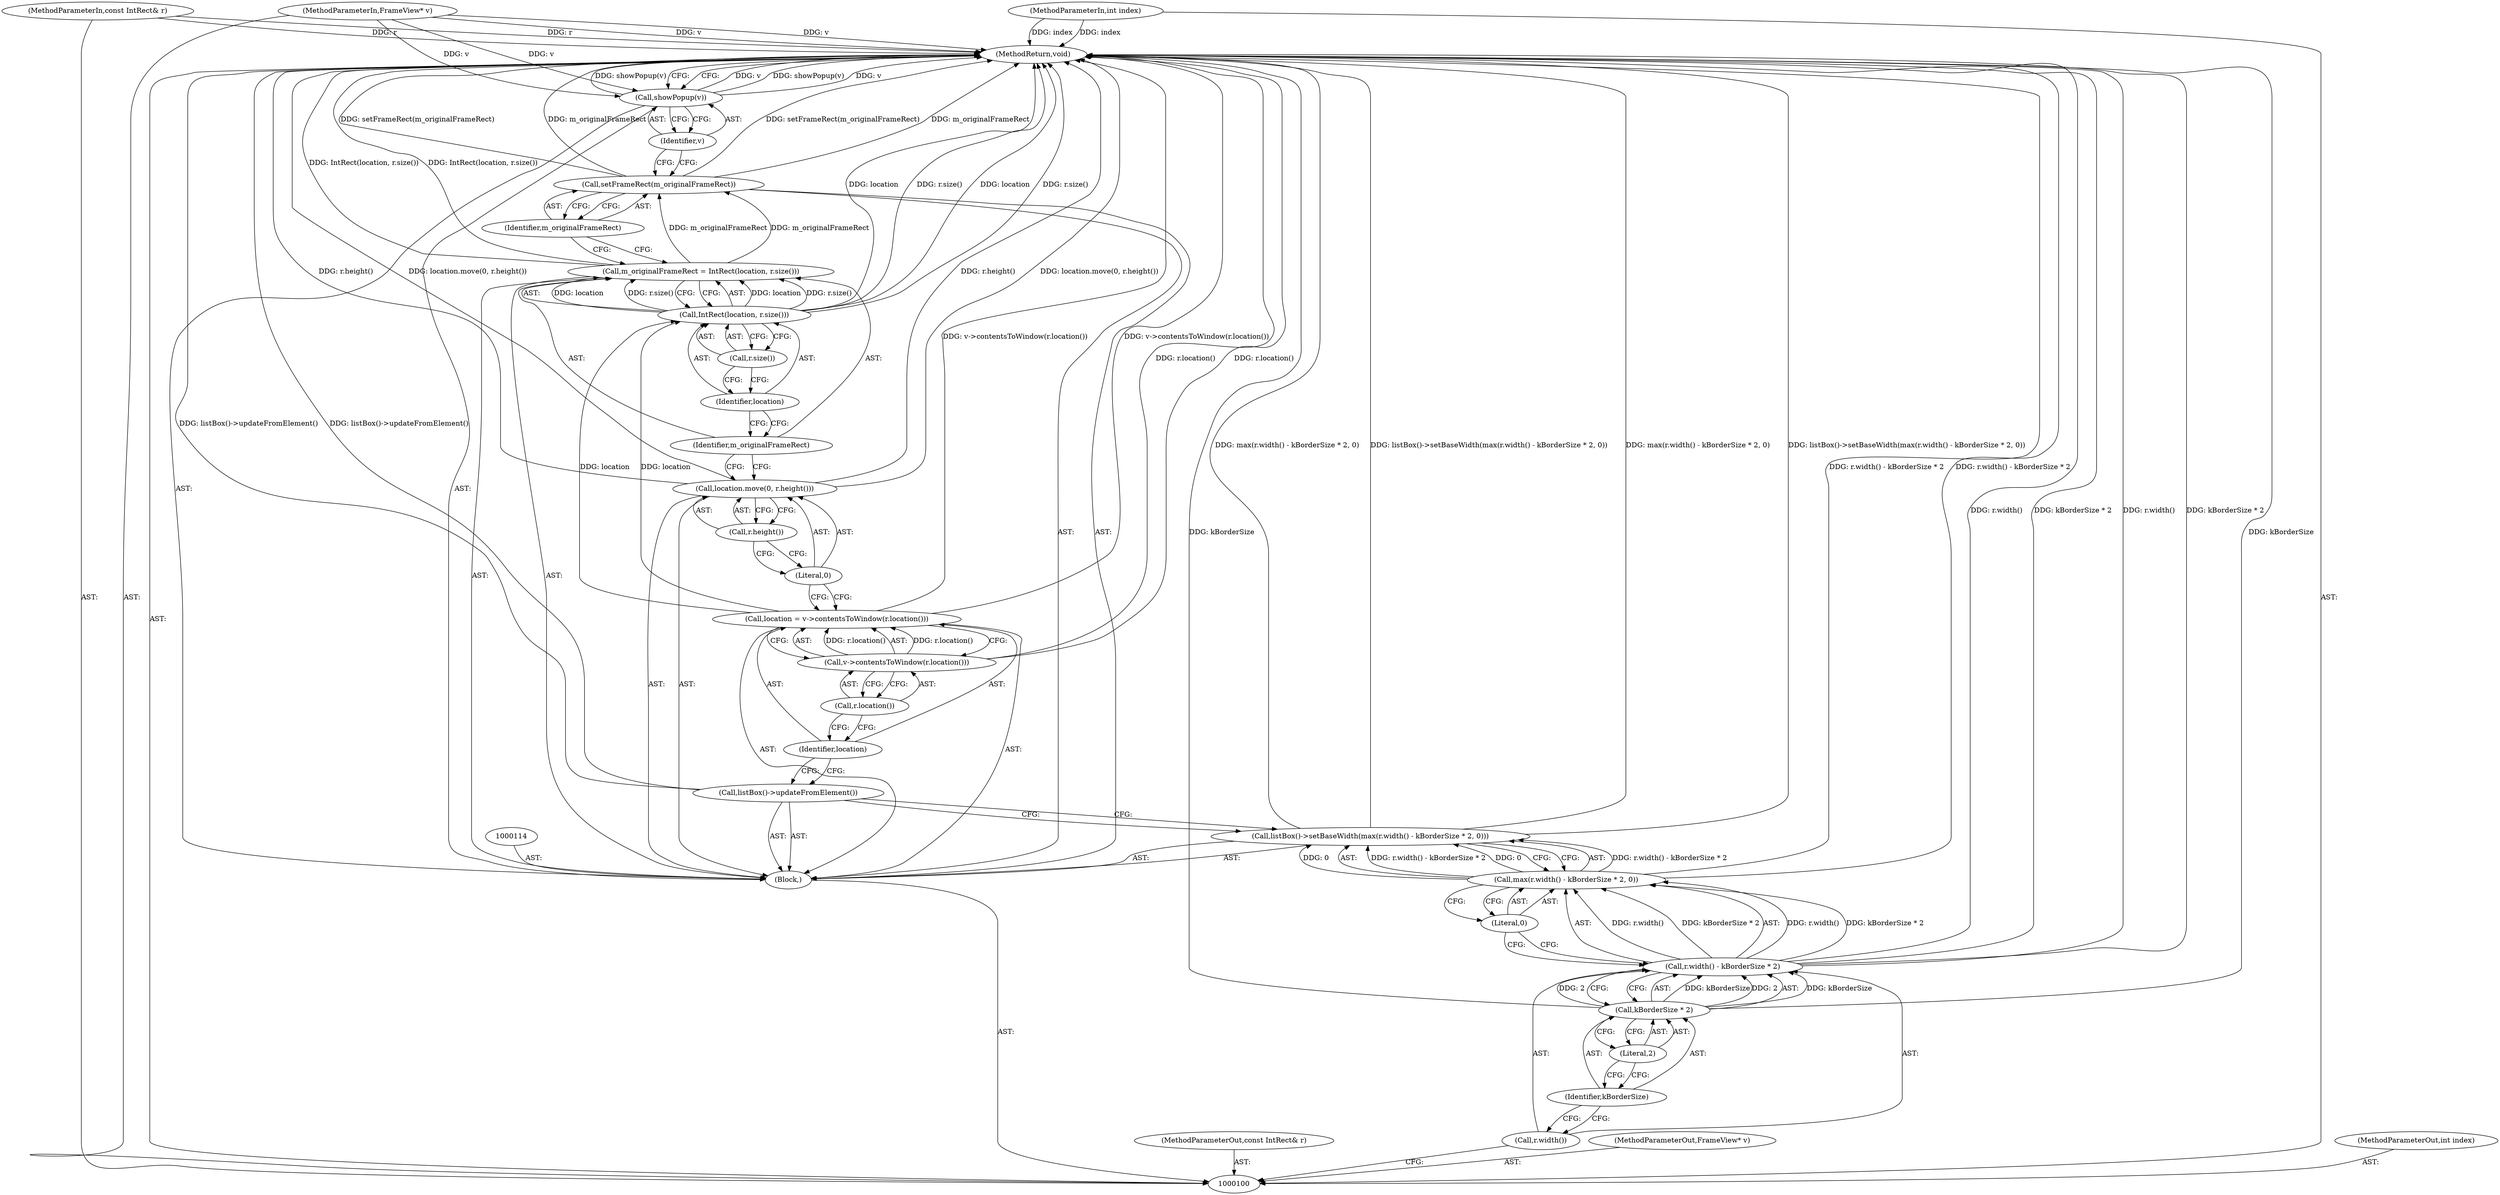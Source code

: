 digraph "1_Chrome_c7e50b5ef454efd6ab9527d795442c213eeb6afa_1" {
"1000131" [label="(MethodReturn,void)"];
"1000101" [label="(MethodParameterIn,const IntRect& r)"];
"1000200" [label="(MethodParameterOut,const IntRect& r)"];
"1000102" [label="(MethodParameterIn,FrameView* v)"];
"1000201" [label="(MethodParameterOut,FrameView* v)"];
"1000103" [label="(MethodParameterIn,int index)"];
"1000202" [label="(MethodParameterOut,int index)"];
"1000120" [label="(Literal,0)"];
"1000121" [label="(Call,r.height())"];
"1000119" [label="(Call,location.move(0, r.height()))"];
"1000124" [label="(Call,IntRect(location, r.size()))"];
"1000125" [label="(Identifier,location)"];
"1000126" [label="(Call,r.size())"];
"1000122" [label="(Call,m_originalFrameRect = IntRect(location, r.size()))"];
"1000123" [label="(Identifier,m_originalFrameRect)"];
"1000128" [label="(Identifier,m_originalFrameRect)"];
"1000127" [label="(Call,setFrameRect(m_originalFrameRect))"];
"1000130" [label="(Identifier,v)"];
"1000129" [label="(Call,showPopup(v))"];
"1000104" [label="(Block,)"];
"1000106" [label="(Call,max(r.width() - kBorderSize * 2, 0))"];
"1000107" [label="(Call,r.width() - kBorderSize * 2)"];
"1000108" [label="(Call,r.width())"];
"1000105" [label="(Call,listBox()->setBaseWidth(max(r.width() - kBorderSize * 2, 0)))"];
"1000109" [label="(Call,kBorderSize * 2)"];
"1000110" [label="(Identifier,kBorderSize)"];
"1000111" [label="(Literal,2)"];
"1000112" [label="(Literal,0)"];
"1000113" [label="(Call,listBox()->updateFromElement())"];
"1000115" [label="(Call,location = v->contentsToWindow(r.location()))"];
"1000116" [label="(Identifier,location)"];
"1000117" [label="(Call,v->contentsToWindow(r.location()))"];
"1000118" [label="(Call,r.location())"];
"1000131" -> "1000100"  [label="AST: "];
"1000131" -> "1000129"  [label="CFG: "];
"1000115" -> "1000131"  [label="DDG: v->contentsToWindow(r.location())"];
"1000124" -> "1000131"  [label="DDG: location"];
"1000124" -> "1000131"  [label="DDG: r.size()"];
"1000107" -> "1000131"  [label="DDG: r.width()"];
"1000107" -> "1000131"  [label="DDG: kBorderSize * 2"];
"1000106" -> "1000131"  [label="DDG: r.width() - kBorderSize * 2"];
"1000105" -> "1000131"  [label="DDG: listBox()->setBaseWidth(max(r.width() - kBorderSize * 2, 0))"];
"1000105" -> "1000131"  [label="DDG: max(r.width() - kBorderSize * 2, 0)"];
"1000127" -> "1000131"  [label="DDG: setFrameRect(m_originalFrameRect)"];
"1000127" -> "1000131"  [label="DDG: m_originalFrameRect"];
"1000117" -> "1000131"  [label="DDG: r.location()"];
"1000102" -> "1000131"  [label="DDG: v"];
"1000119" -> "1000131"  [label="DDG: location.move(0, r.height())"];
"1000119" -> "1000131"  [label="DDG: r.height()"];
"1000122" -> "1000131"  [label="DDG: IntRect(location, r.size())"];
"1000129" -> "1000131"  [label="DDG: v"];
"1000129" -> "1000131"  [label="DDG: showPopup(v)"];
"1000103" -> "1000131"  [label="DDG: index"];
"1000113" -> "1000131"  [label="DDG: listBox()->updateFromElement()"];
"1000101" -> "1000131"  [label="DDG: r"];
"1000109" -> "1000131"  [label="DDG: kBorderSize"];
"1000101" -> "1000100"  [label="AST: "];
"1000101" -> "1000131"  [label="DDG: r"];
"1000200" -> "1000100"  [label="AST: "];
"1000102" -> "1000100"  [label="AST: "];
"1000102" -> "1000131"  [label="DDG: v"];
"1000102" -> "1000129"  [label="DDG: v"];
"1000201" -> "1000100"  [label="AST: "];
"1000103" -> "1000100"  [label="AST: "];
"1000103" -> "1000131"  [label="DDG: index"];
"1000202" -> "1000100"  [label="AST: "];
"1000120" -> "1000119"  [label="AST: "];
"1000120" -> "1000115"  [label="CFG: "];
"1000121" -> "1000120"  [label="CFG: "];
"1000121" -> "1000119"  [label="AST: "];
"1000121" -> "1000120"  [label="CFG: "];
"1000119" -> "1000121"  [label="CFG: "];
"1000119" -> "1000104"  [label="AST: "];
"1000119" -> "1000121"  [label="CFG: "];
"1000120" -> "1000119"  [label="AST: "];
"1000121" -> "1000119"  [label="AST: "];
"1000123" -> "1000119"  [label="CFG: "];
"1000119" -> "1000131"  [label="DDG: location.move(0, r.height())"];
"1000119" -> "1000131"  [label="DDG: r.height()"];
"1000124" -> "1000122"  [label="AST: "];
"1000124" -> "1000126"  [label="CFG: "];
"1000125" -> "1000124"  [label="AST: "];
"1000126" -> "1000124"  [label="AST: "];
"1000122" -> "1000124"  [label="CFG: "];
"1000124" -> "1000131"  [label="DDG: location"];
"1000124" -> "1000131"  [label="DDG: r.size()"];
"1000124" -> "1000122"  [label="DDG: location"];
"1000124" -> "1000122"  [label="DDG: r.size()"];
"1000115" -> "1000124"  [label="DDG: location"];
"1000125" -> "1000124"  [label="AST: "];
"1000125" -> "1000123"  [label="CFG: "];
"1000126" -> "1000125"  [label="CFG: "];
"1000126" -> "1000124"  [label="AST: "];
"1000126" -> "1000125"  [label="CFG: "];
"1000124" -> "1000126"  [label="CFG: "];
"1000122" -> "1000104"  [label="AST: "];
"1000122" -> "1000124"  [label="CFG: "];
"1000123" -> "1000122"  [label="AST: "];
"1000124" -> "1000122"  [label="AST: "];
"1000128" -> "1000122"  [label="CFG: "];
"1000122" -> "1000131"  [label="DDG: IntRect(location, r.size())"];
"1000124" -> "1000122"  [label="DDG: location"];
"1000124" -> "1000122"  [label="DDG: r.size()"];
"1000122" -> "1000127"  [label="DDG: m_originalFrameRect"];
"1000123" -> "1000122"  [label="AST: "];
"1000123" -> "1000119"  [label="CFG: "];
"1000125" -> "1000123"  [label="CFG: "];
"1000128" -> "1000127"  [label="AST: "];
"1000128" -> "1000122"  [label="CFG: "];
"1000127" -> "1000128"  [label="CFG: "];
"1000127" -> "1000104"  [label="AST: "];
"1000127" -> "1000128"  [label="CFG: "];
"1000128" -> "1000127"  [label="AST: "];
"1000130" -> "1000127"  [label="CFG: "];
"1000127" -> "1000131"  [label="DDG: setFrameRect(m_originalFrameRect)"];
"1000127" -> "1000131"  [label="DDG: m_originalFrameRect"];
"1000122" -> "1000127"  [label="DDG: m_originalFrameRect"];
"1000130" -> "1000129"  [label="AST: "];
"1000130" -> "1000127"  [label="CFG: "];
"1000129" -> "1000130"  [label="CFG: "];
"1000129" -> "1000104"  [label="AST: "];
"1000129" -> "1000130"  [label="CFG: "];
"1000130" -> "1000129"  [label="AST: "];
"1000131" -> "1000129"  [label="CFG: "];
"1000129" -> "1000131"  [label="DDG: v"];
"1000129" -> "1000131"  [label="DDG: showPopup(v)"];
"1000102" -> "1000129"  [label="DDG: v"];
"1000104" -> "1000100"  [label="AST: "];
"1000105" -> "1000104"  [label="AST: "];
"1000113" -> "1000104"  [label="AST: "];
"1000114" -> "1000104"  [label="AST: "];
"1000115" -> "1000104"  [label="AST: "];
"1000119" -> "1000104"  [label="AST: "];
"1000122" -> "1000104"  [label="AST: "];
"1000127" -> "1000104"  [label="AST: "];
"1000129" -> "1000104"  [label="AST: "];
"1000106" -> "1000105"  [label="AST: "];
"1000106" -> "1000112"  [label="CFG: "];
"1000107" -> "1000106"  [label="AST: "];
"1000112" -> "1000106"  [label="AST: "];
"1000105" -> "1000106"  [label="CFG: "];
"1000106" -> "1000131"  [label="DDG: r.width() - kBorderSize * 2"];
"1000106" -> "1000105"  [label="DDG: r.width() - kBorderSize * 2"];
"1000106" -> "1000105"  [label="DDG: 0"];
"1000107" -> "1000106"  [label="DDG: r.width()"];
"1000107" -> "1000106"  [label="DDG: kBorderSize * 2"];
"1000107" -> "1000106"  [label="AST: "];
"1000107" -> "1000109"  [label="CFG: "];
"1000108" -> "1000107"  [label="AST: "];
"1000109" -> "1000107"  [label="AST: "];
"1000112" -> "1000107"  [label="CFG: "];
"1000107" -> "1000131"  [label="DDG: r.width()"];
"1000107" -> "1000131"  [label="DDG: kBorderSize * 2"];
"1000107" -> "1000106"  [label="DDG: r.width()"];
"1000107" -> "1000106"  [label="DDG: kBorderSize * 2"];
"1000109" -> "1000107"  [label="DDG: kBorderSize"];
"1000109" -> "1000107"  [label="DDG: 2"];
"1000108" -> "1000107"  [label="AST: "];
"1000108" -> "1000100"  [label="CFG: "];
"1000110" -> "1000108"  [label="CFG: "];
"1000105" -> "1000104"  [label="AST: "];
"1000105" -> "1000106"  [label="CFG: "];
"1000106" -> "1000105"  [label="AST: "];
"1000113" -> "1000105"  [label="CFG: "];
"1000105" -> "1000131"  [label="DDG: listBox()->setBaseWidth(max(r.width() - kBorderSize * 2, 0))"];
"1000105" -> "1000131"  [label="DDG: max(r.width() - kBorderSize * 2, 0)"];
"1000106" -> "1000105"  [label="DDG: r.width() - kBorderSize * 2"];
"1000106" -> "1000105"  [label="DDG: 0"];
"1000109" -> "1000107"  [label="AST: "];
"1000109" -> "1000111"  [label="CFG: "];
"1000110" -> "1000109"  [label="AST: "];
"1000111" -> "1000109"  [label="AST: "];
"1000107" -> "1000109"  [label="CFG: "];
"1000109" -> "1000131"  [label="DDG: kBorderSize"];
"1000109" -> "1000107"  [label="DDG: kBorderSize"];
"1000109" -> "1000107"  [label="DDG: 2"];
"1000110" -> "1000109"  [label="AST: "];
"1000110" -> "1000108"  [label="CFG: "];
"1000111" -> "1000110"  [label="CFG: "];
"1000111" -> "1000109"  [label="AST: "];
"1000111" -> "1000110"  [label="CFG: "];
"1000109" -> "1000111"  [label="CFG: "];
"1000112" -> "1000106"  [label="AST: "];
"1000112" -> "1000107"  [label="CFG: "];
"1000106" -> "1000112"  [label="CFG: "];
"1000113" -> "1000104"  [label="AST: "];
"1000113" -> "1000105"  [label="CFG: "];
"1000116" -> "1000113"  [label="CFG: "];
"1000113" -> "1000131"  [label="DDG: listBox()->updateFromElement()"];
"1000115" -> "1000104"  [label="AST: "];
"1000115" -> "1000117"  [label="CFG: "];
"1000116" -> "1000115"  [label="AST: "];
"1000117" -> "1000115"  [label="AST: "];
"1000120" -> "1000115"  [label="CFG: "];
"1000115" -> "1000131"  [label="DDG: v->contentsToWindow(r.location())"];
"1000117" -> "1000115"  [label="DDG: r.location()"];
"1000115" -> "1000124"  [label="DDG: location"];
"1000116" -> "1000115"  [label="AST: "];
"1000116" -> "1000113"  [label="CFG: "];
"1000118" -> "1000116"  [label="CFG: "];
"1000117" -> "1000115"  [label="AST: "];
"1000117" -> "1000118"  [label="CFG: "];
"1000118" -> "1000117"  [label="AST: "];
"1000115" -> "1000117"  [label="CFG: "];
"1000117" -> "1000131"  [label="DDG: r.location()"];
"1000117" -> "1000115"  [label="DDG: r.location()"];
"1000118" -> "1000117"  [label="AST: "];
"1000118" -> "1000116"  [label="CFG: "];
"1000117" -> "1000118"  [label="CFG: "];
}
